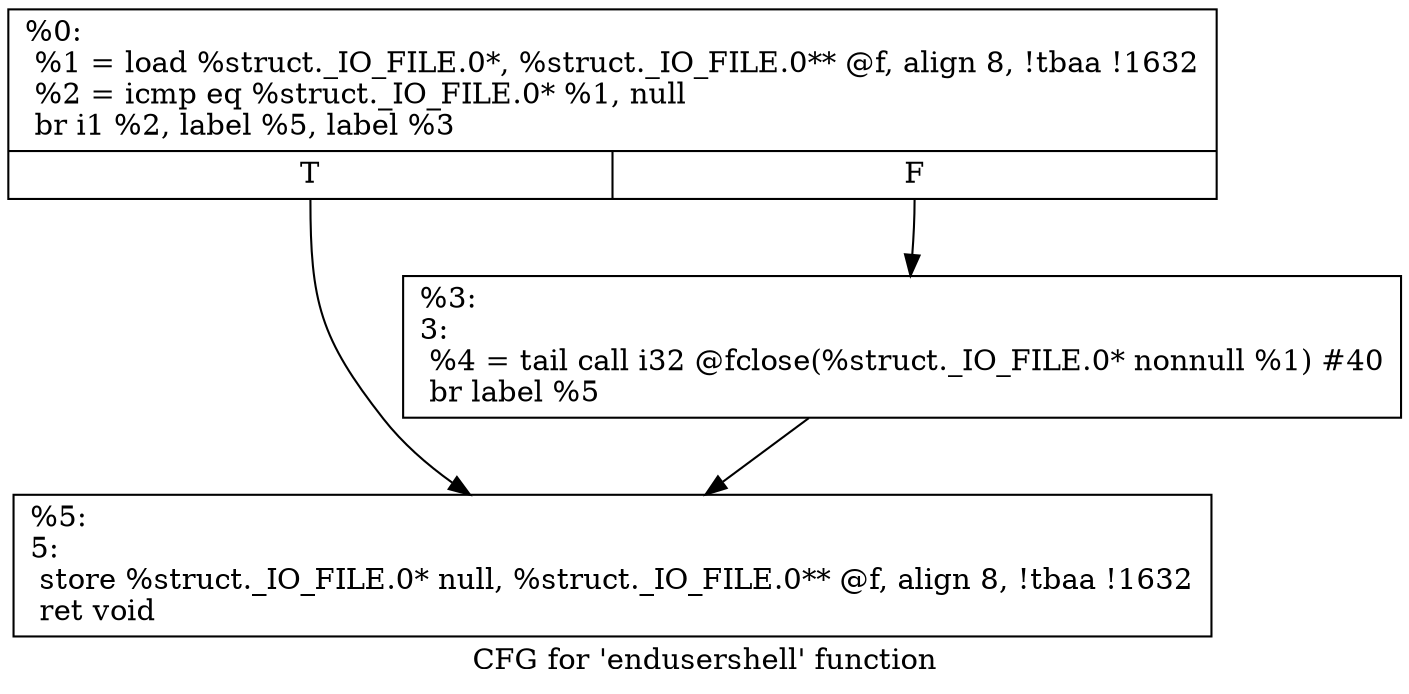 digraph "CFG for 'endusershell' function" {
	label="CFG for 'endusershell' function";

	Node0x1632180 [shape=record,label="{%0:\l  %1 = load %struct._IO_FILE.0*, %struct._IO_FILE.0** @f, align 8, !tbaa !1632\l  %2 = icmp eq %struct._IO_FILE.0* %1, null\l  br i1 %2, label %5, label %3\l|{<s0>T|<s1>F}}"];
	Node0x1632180:s0 -> Node0x1632220;
	Node0x1632180:s1 -> Node0x16321d0;
	Node0x16321d0 [shape=record,label="{%3:\l3:                                                \l  %4 = tail call i32 @fclose(%struct._IO_FILE.0* nonnull %1) #40\l  br label %5\l}"];
	Node0x16321d0 -> Node0x1632220;
	Node0x1632220 [shape=record,label="{%5:\l5:                                                \l  store %struct._IO_FILE.0* null, %struct._IO_FILE.0** @f, align 8, !tbaa !1632\l  ret void\l}"];
}
